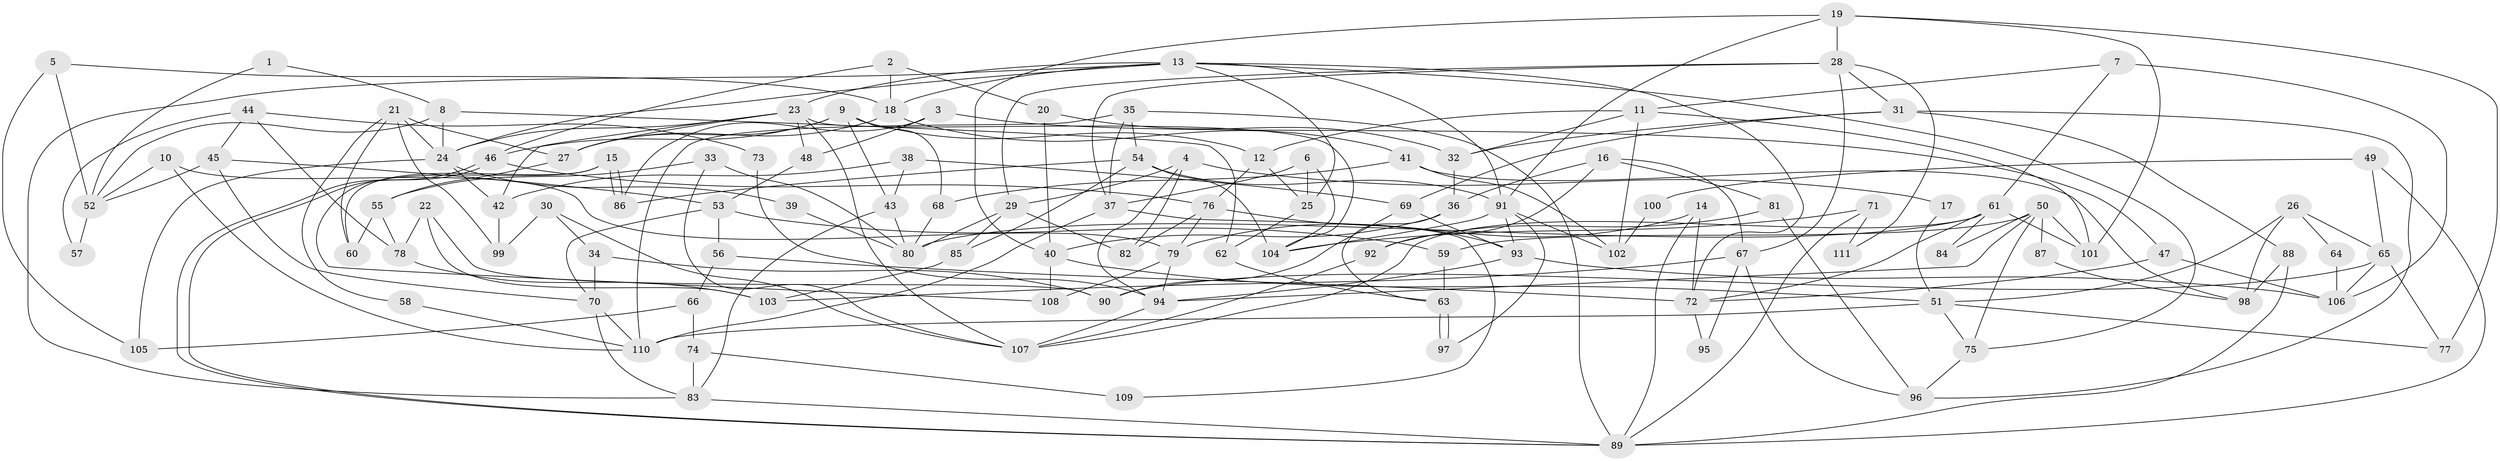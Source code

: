 // coarse degree distribution, {5: 0.24242424242424243, 4: 0.24242424242424243, 3: 0.15151515151515152, 2: 0.06060606060606061, 7: 0.09090909090909091, 11: 0.030303030303030304, 9: 0.06060606060606061, 6: 0.030303030303030304, 13: 0.030303030303030304, 8: 0.030303030303030304, 12: 0.030303030303030304}
// Generated by graph-tools (version 1.1) at 2025/53/03/04/25 21:53:42]
// undirected, 111 vertices, 222 edges
graph export_dot {
graph [start="1"]
  node [color=gray90,style=filled];
  1;
  2;
  3;
  4;
  5;
  6;
  7;
  8;
  9;
  10;
  11;
  12;
  13;
  14;
  15;
  16;
  17;
  18;
  19;
  20;
  21;
  22;
  23;
  24;
  25;
  26;
  27;
  28;
  29;
  30;
  31;
  32;
  33;
  34;
  35;
  36;
  37;
  38;
  39;
  40;
  41;
  42;
  43;
  44;
  45;
  46;
  47;
  48;
  49;
  50;
  51;
  52;
  53;
  54;
  55;
  56;
  57;
  58;
  59;
  60;
  61;
  62;
  63;
  64;
  65;
  66;
  67;
  68;
  69;
  70;
  71;
  72;
  73;
  74;
  75;
  76;
  77;
  78;
  79;
  80;
  81;
  82;
  83;
  84;
  85;
  86;
  87;
  88;
  89;
  90;
  91;
  92;
  93;
  94;
  95;
  96;
  97;
  98;
  99;
  100;
  101;
  102;
  103;
  104;
  105;
  106;
  107;
  108;
  109;
  110;
  111;
  1 -- 52;
  1 -- 8;
  2 -- 46;
  2 -- 18;
  2 -- 20;
  3 -- 86;
  3 -- 47;
  3 -- 48;
  4 -- 29;
  4 -- 94;
  4 -- 17;
  4 -- 82;
  5 -- 18;
  5 -- 52;
  5 -- 105;
  6 -- 104;
  6 -- 37;
  6 -- 25;
  7 -- 11;
  7 -- 61;
  7 -- 106;
  8 -- 52;
  8 -- 62;
  8 -- 24;
  9 -- 27;
  9 -- 43;
  9 -- 12;
  9 -- 46;
  9 -- 68;
  10 -- 79;
  10 -- 110;
  10 -- 52;
  11 -- 12;
  11 -- 101;
  11 -- 32;
  11 -- 102;
  12 -- 76;
  12 -- 25;
  13 -- 25;
  13 -- 24;
  13 -- 18;
  13 -- 23;
  13 -- 72;
  13 -- 75;
  13 -- 83;
  13 -- 91;
  14 -- 72;
  14 -- 79;
  14 -- 89;
  15 -- 108;
  15 -- 86;
  15 -- 86;
  15 -- 60;
  16 -- 92;
  16 -- 36;
  16 -- 67;
  16 -- 81;
  17 -- 51;
  18 -- 41;
  18 -- 27;
  19 -- 91;
  19 -- 40;
  19 -- 28;
  19 -- 77;
  19 -- 101;
  20 -- 32;
  20 -- 40;
  21 -- 24;
  21 -- 27;
  21 -- 58;
  21 -- 60;
  21 -- 99;
  22 -- 78;
  22 -- 103;
  22 -- 90;
  23 -- 104;
  23 -- 24;
  23 -- 27;
  23 -- 42;
  23 -- 48;
  23 -- 107;
  24 -- 39;
  24 -- 42;
  24 -- 105;
  25 -- 62;
  26 -- 51;
  26 -- 65;
  26 -- 64;
  26 -- 98;
  27 -- 55;
  28 -- 31;
  28 -- 29;
  28 -- 37;
  28 -- 67;
  28 -- 111;
  29 -- 82;
  29 -- 80;
  29 -- 85;
  30 -- 107;
  30 -- 99;
  30 -- 34;
  31 -- 69;
  31 -- 96;
  31 -- 32;
  31 -- 88;
  32 -- 36;
  33 -- 55;
  33 -- 107;
  33 -- 80;
  34 -- 70;
  34 -- 90;
  35 -- 89;
  35 -- 110;
  35 -- 37;
  35 -- 54;
  36 -- 40;
  36 -- 63;
  37 -- 109;
  37 -- 110;
  38 -- 43;
  38 -- 42;
  38 -- 69;
  39 -- 80;
  40 -- 51;
  40 -- 108;
  41 -- 68;
  41 -- 98;
  41 -- 102;
  42 -- 99;
  43 -- 83;
  43 -- 80;
  44 -- 78;
  44 -- 45;
  44 -- 57;
  44 -- 73;
  45 -- 53;
  45 -- 70;
  45 -- 52;
  46 -- 89;
  46 -- 89;
  46 -- 76;
  47 -- 106;
  47 -- 72;
  48 -- 53;
  49 -- 89;
  49 -- 65;
  49 -- 100;
  50 -- 59;
  50 -- 101;
  50 -- 75;
  50 -- 84;
  50 -- 87;
  50 -- 94;
  51 -- 77;
  51 -- 75;
  51 -- 110;
  52 -- 57;
  53 -- 70;
  53 -- 56;
  53 -- 59;
  54 -- 91;
  54 -- 85;
  54 -- 86;
  54 -- 104;
  55 -- 60;
  55 -- 78;
  56 -- 72;
  56 -- 66;
  58 -- 110;
  59 -- 63;
  61 -- 80;
  61 -- 107;
  61 -- 72;
  61 -- 84;
  61 -- 101;
  62 -- 63;
  63 -- 97;
  63 -- 97;
  64 -- 106;
  65 -- 106;
  65 -- 90;
  65 -- 77;
  66 -- 105;
  66 -- 74;
  67 -- 95;
  67 -- 96;
  67 -- 103;
  68 -- 80;
  69 -- 90;
  69 -- 93;
  70 -- 110;
  70 -- 83;
  71 -- 89;
  71 -- 104;
  71 -- 111;
  72 -- 95;
  73 -- 94;
  74 -- 83;
  74 -- 109;
  75 -- 96;
  76 -- 93;
  76 -- 79;
  76 -- 82;
  78 -- 103;
  79 -- 94;
  79 -- 108;
  81 -- 96;
  81 -- 92;
  83 -- 89;
  85 -- 103;
  87 -- 98;
  88 -- 89;
  88 -- 98;
  91 -- 102;
  91 -- 93;
  91 -- 97;
  91 -- 104;
  92 -- 107;
  93 -- 94;
  93 -- 106;
  94 -- 107;
  100 -- 102;
}
